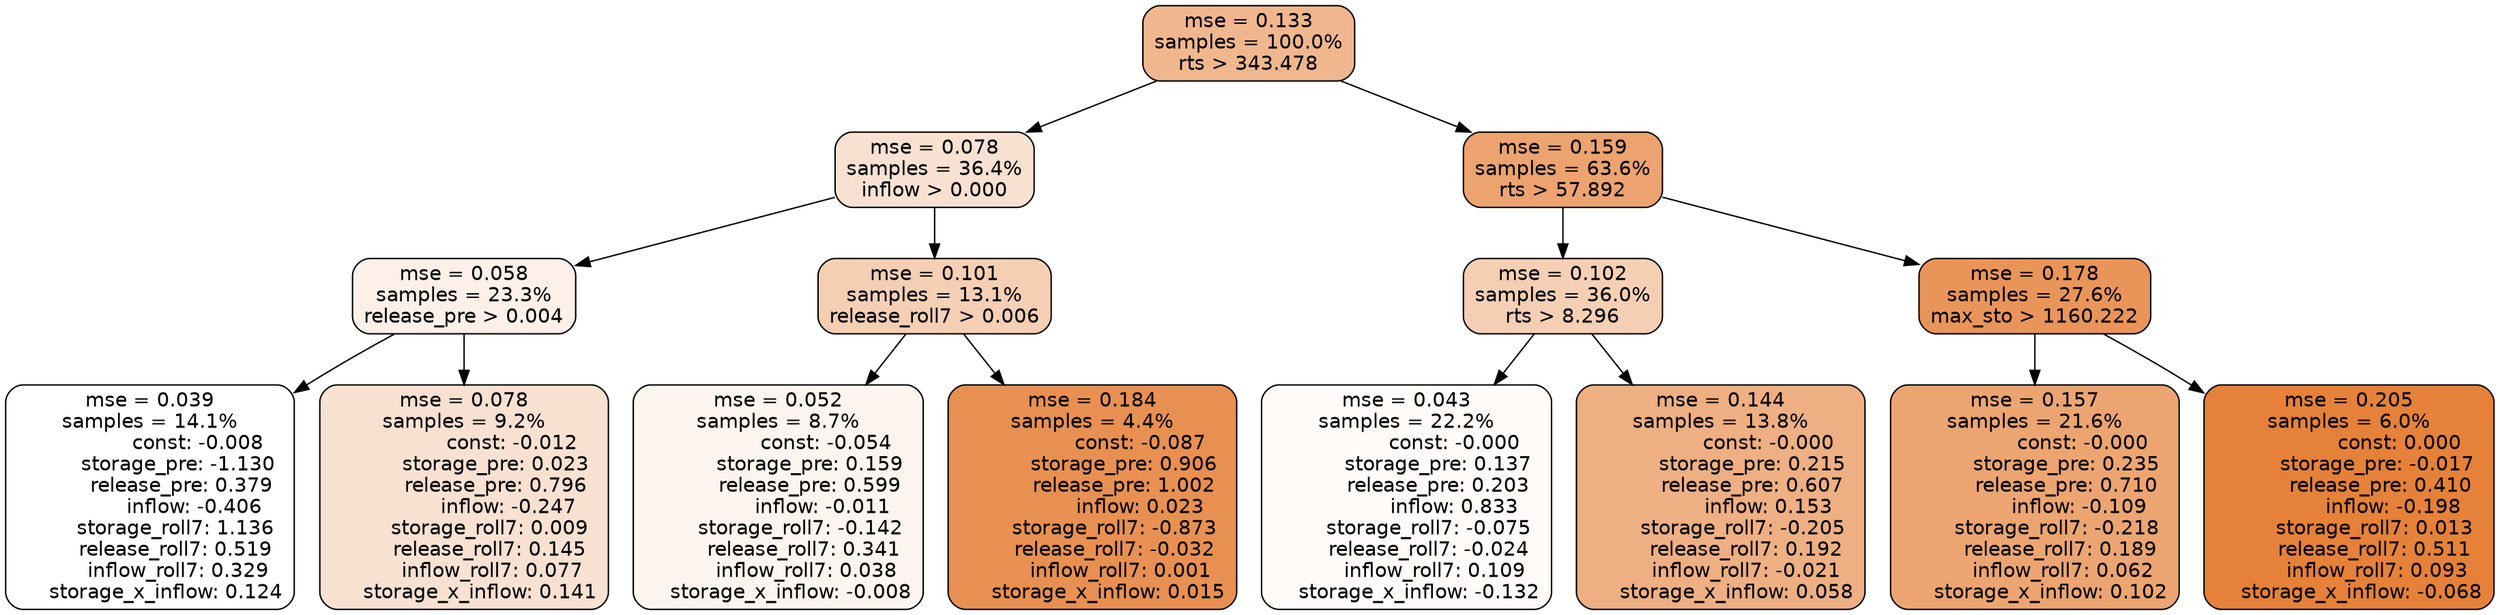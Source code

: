 digraph tree {
node [shape=rectangle, style="filled, rounded", color="black", fontname=helvetica] ;
edge [fontname=helvetica] ;
	"0" [label="mse = 0.133
samples = 100.0%
rts > 343.478", fillcolor="#f0b78e"]
	"8" [label="mse = 0.078
samples = 36.4%
inflow > 0.000", fillcolor="#f8e1d0"]
	"1" [label="mse = 0.159
samples = 63.6%
rts > 57.892", fillcolor="#eca36f"]
	"9" [label="mse = 0.058
samples = 23.3%
release_pre > 0.004", fillcolor="#fcf0e8"]
	"12" [label="mse = 0.101
samples = 13.1%
release_roll7 > 0.006", fillcolor="#f5cfb4"]
	"2" [label="mse = 0.102
samples = 36.0%
rts > 8.296", fillcolor="#f5cfb3"]
	"5" [label="mse = 0.178
samples = 27.6%
max_sto > 1160.222", fillcolor="#e99559"]
	"10" [label="mse = 0.039
samples = 14.1%
               const: -0.008
         storage_pre: -1.130
          release_pre: 0.379
              inflow: -0.406
        storage_roll7: 1.136
        release_roll7: 0.519
         inflow_roll7: 0.329
     storage_x_inflow: 0.124", fillcolor="#ffffff"]
	"11" [label="mse = 0.078
samples = 9.2%
               const: -0.012
          storage_pre: 0.023
          release_pre: 0.796
              inflow: -0.247
        storage_roll7: 0.009
        release_roll7: 0.145
         inflow_roll7: 0.077
     storage_x_inflow: 0.141", fillcolor="#f8e1d0"]
	"13" [label="mse = 0.052
samples = 8.7%
               const: -0.054
          storage_pre: 0.159
          release_pre: 0.599
              inflow: -0.011
       storage_roll7: -0.142
        release_roll7: 0.341
         inflow_roll7: 0.038
    storage_x_inflow: -0.008", fillcolor="#fcf5ef"]
	"14" [label="mse = 0.184
samples = 4.4%
               const: -0.087
          storage_pre: 0.906
          release_pre: 1.002
               inflow: 0.023
       storage_roll7: -0.873
       release_roll7: -0.032
         inflow_roll7: 0.001
     storage_x_inflow: 0.015", fillcolor="#e89051"]
	"3" [label="mse = 0.043
samples = 22.2%
               const: -0.000
          storage_pre: 0.137
          release_pre: 0.203
               inflow: 0.833
       storage_roll7: -0.075
       release_roll7: -0.024
         inflow_roll7: 0.109
    storage_x_inflow: -0.132", fillcolor="#fefbf9"]
	"4" [label="mse = 0.144
samples = 13.8%
               const: -0.000
          storage_pre: 0.215
          release_pre: 0.607
               inflow: 0.153
       storage_roll7: -0.205
        release_roll7: 0.192
        inflow_roll7: -0.021
     storage_x_inflow: 0.058", fillcolor="#eeaf82"]
	"6" [label="mse = 0.157
samples = 21.6%
               const: -0.000
          storage_pre: 0.235
          release_pre: 0.710
              inflow: -0.109
       storage_roll7: -0.218
        release_roll7: 0.189
         inflow_roll7: 0.062
     storage_x_inflow: 0.102", fillcolor="#eca571"]
	"7" [label="mse = 0.205
samples = 6.0%
                const: 0.000
         storage_pre: -0.017
          release_pre: 0.410
              inflow: -0.198
        storage_roll7: 0.013
        release_roll7: 0.511
         inflow_roll7: 0.093
    storage_x_inflow: -0.068", fillcolor="#e58139"]

	"0" -> "1"
	"0" -> "8"
	"8" -> "9"
	"8" -> "12"
	"1" -> "2"
	"1" -> "5"
	"9" -> "10"
	"9" -> "11"
	"12" -> "13"
	"12" -> "14"
	"2" -> "3"
	"2" -> "4"
	"5" -> "6"
	"5" -> "7"
}